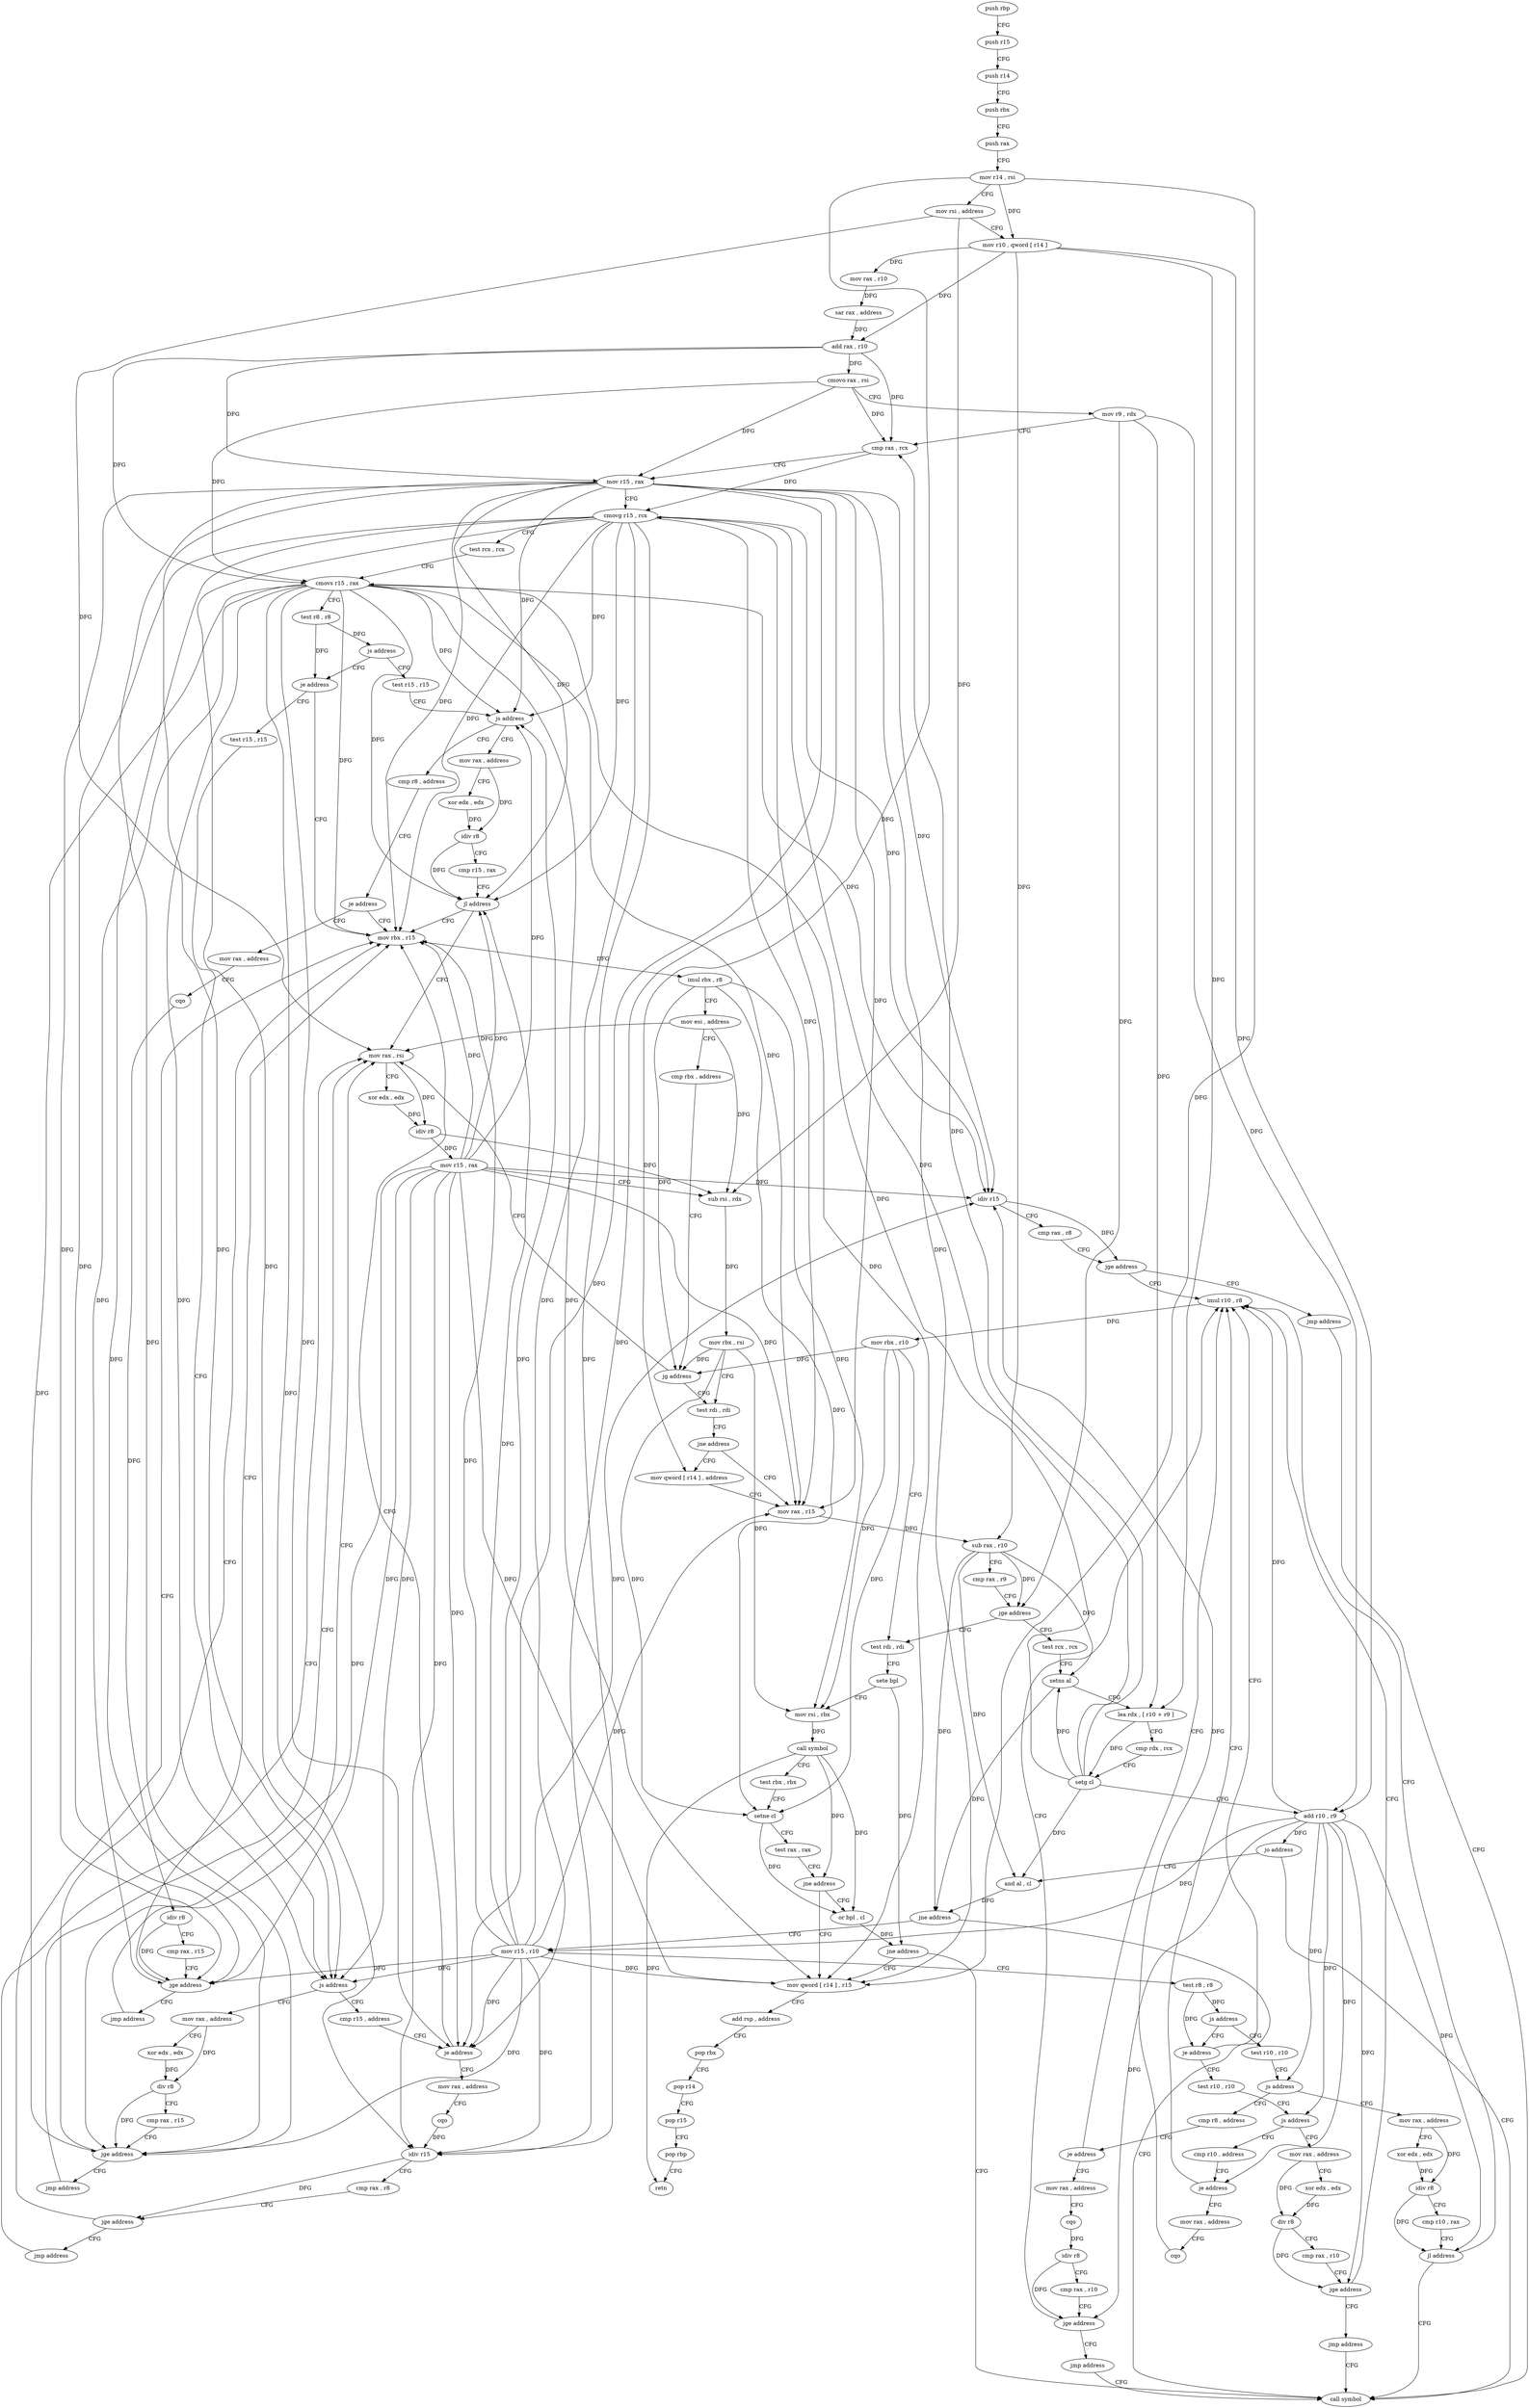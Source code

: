 digraph "func" {
"4390832" [label = "push rbp" ]
"4390833" [label = "push r15" ]
"4390835" [label = "push r14" ]
"4390837" [label = "push rbx" ]
"4390838" [label = "push rax" ]
"4390839" [label = "mov r14 , rsi" ]
"4390842" [label = "mov rsi , address" ]
"4390852" [label = "mov r10 , qword [ r14 ]" ]
"4390855" [label = "mov rax , r10" ]
"4390858" [label = "sar rax , address" ]
"4390861" [label = "add rax , r10" ]
"4390864" [label = "cmovo rax , rsi" ]
"4390868" [label = "mov r9 , rdx" ]
"4390871" [label = "cmp rax , rcx" ]
"4390874" [label = "mov r15 , rax" ]
"4390877" [label = "cmovg r15 , rcx" ]
"4390881" [label = "test rcx , rcx" ]
"4390884" [label = "cmovs r15 , rax" ]
"4390888" [label = "test r8 , r8" ]
"4390891" [label = "js address" ]
"4390922" [label = "test r15 , r15" ]
"4390893" [label = "je address" ]
"4390925" [label = "js address" ]
"4390983" [label = "mov rax , address" ]
"4390927" [label = "cmp r8 , address" ]
"4391003" [label = "mov rbx , r15" ]
"4390895" [label = "test r15 , r15" ]
"4390993" [label = "xor edx , edx" ]
"4390995" [label = "idiv r8" ]
"4390998" [label = "cmp r15 , rax" ]
"4391001" [label = "jl address" ]
"4391021" [label = "mov rax , rsi" ]
"4390931" [label = "je address" ]
"4390933" [label = "mov rax , address" ]
"4391006" [label = "imul rbx , r8" ]
"4391010" [label = "mov esi , address" ]
"4391015" [label = "cmp rbx , address" ]
"4391019" [label = "jg address" ]
"4391038" [label = "test rdi , rdi" ]
"4390898" [label = "js address" ]
"4390955" [label = "cmp r15 , address" ]
"4390900" [label = "mov rax , address" ]
"4391024" [label = "xor edx , edx" ]
"4391026" [label = "idiv r8" ]
"4391029" [label = "mov r15 , rax" ]
"4391032" [label = "sub rsi , rdx" ]
"4391035" [label = "mov rbx , rsi" ]
"4390943" [label = "cqo" ]
"4390945" [label = "idiv r8" ]
"4390948" [label = "cmp rax , r15" ]
"4390951" [label = "jge address" ]
"4390953" [label = "jmp address" ]
"4391041" [label = "jne address" ]
"4391050" [label = "mov rax , r15" ]
"4391043" [label = "mov qword [ r14 ] , address" ]
"4390959" [label = "je address" ]
"4390961" [label = "mov rax , address" ]
"4390910" [label = "xor edx , edx" ]
"4390912" [label = "div r8" ]
"4390915" [label = "cmp rax , r15" ]
"4390918" [label = "jge address" ]
"4390920" [label = "jmp address" ]
"4391053" [label = "sub rax , r10" ]
"4391056" [label = "cmp rax , r9" ]
"4391059" [label = "jge address" ]
"4391226" [label = "test rdi , rdi" ]
"4391065" [label = "test rcx , rcx" ]
"4390971" [label = "cqo" ]
"4390973" [label = "idiv r15" ]
"4390976" [label = "cmp rax , r8" ]
"4390979" [label = "jge address" ]
"4390981" [label = "jmp address" ]
"4391229" [label = "sete bpl" ]
"4391233" [label = "mov rsi , rbx" ]
"4391236" [label = "call symbol" ]
"4391241" [label = "test rbx , rbx" ]
"4391244" [label = "setne cl" ]
"4391247" [label = "test rax , rax" ]
"4391250" [label = "jne address" ]
"4391257" [label = "mov qword [ r14 ] , r15" ]
"4391252" [label = "or bpl , cl" ]
"4391068" [label = "setns al" ]
"4391071" [label = "lea rdx , [ r10 + r9 ]" ]
"4391075" [label = "cmp rdx , rcx" ]
"4391078" [label = "setg cl" ]
"4391081" [label = "add r10 , r9" ]
"4391084" [label = "jo address" ]
"4391271" [label = "call symbol" ]
"4391090" [label = "and al , cl" ]
"4391260" [label = "add rsp , address" ]
"4391264" [label = "pop rbx" ]
"4391265" [label = "pop r14" ]
"4391267" [label = "pop r15" ]
"4391269" [label = "pop rbp" ]
"4391270" [label = "retn" ]
"4391255" [label = "jne address" ]
"4391092" [label = "jne address" ]
"4391098" [label = "mov r15 , r10" ]
"4391101" [label = "test r8 , r8" ]
"4391104" [label = "js address" ]
"4391138" [label = "test r10 , r10" ]
"4391106" [label = "je address" ]
"4391141" [label = "js address" ]
"4391199" [label = "mov rax , address" ]
"4391143" [label = "cmp r8 , address" ]
"4391219" [label = "imul r10 , r8" ]
"4391108" [label = "test r10 , r10" ]
"4391209" [label = "xor edx , edx" ]
"4391211" [label = "idiv r8" ]
"4391214" [label = "cmp r10 , rax" ]
"4391217" [label = "jl address" ]
"4391147" [label = "je address" ]
"4391149" [label = "mov rax , address" ]
"4391223" [label = "mov rbx , r10" ]
"4391111" [label = "js address" ]
"4391171" [label = "cmp r10 , address" ]
"4391113" [label = "mov rax , address" ]
"4391159" [label = "cqo" ]
"4391161" [label = "idiv r8" ]
"4391164" [label = "cmp rax , r10" ]
"4391167" [label = "jge address" ]
"4391169" [label = "jmp address" ]
"4391175" [label = "je address" ]
"4391177" [label = "mov rax , address" ]
"4391123" [label = "xor edx , edx" ]
"4391125" [label = "div r8" ]
"4391128" [label = "cmp rax , r10" ]
"4391131" [label = "jge address" ]
"4391133" [label = "jmp address" ]
"4391187" [label = "cqo" ]
"4391189" [label = "idiv r15" ]
"4391192" [label = "cmp rax , r8" ]
"4391195" [label = "jge address" ]
"4391197" [label = "jmp address" ]
"4390832" -> "4390833" [ label = "CFG" ]
"4390833" -> "4390835" [ label = "CFG" ]
"4390835" -> "4390837" [ label = "CFG" ]
"4390837" -> "4390838" [ label = "CFG" ]
"4390838" -> "4390839" [ label = "CFG" ]
"4390839" -> "4390842" [ label = "CFG" ]
"4390839" -> "4390852" [ label = "DFG" ]
"4390839" -> "4391043" [ label = "DFG" ]
"4390839" -> "4391257" [ label = "DFG" ]
"4390842" -> "4390852" [ label = "CFG" ]
"4390842" -> "4391021" [ label = "DFG" ]
"4390842" -> "4391032" [ label = "DFG" ]
"4390852" -> "4390855" [ label = "DFG" ]
"4390852" -> "4390861" [ label = "DFG" ]
"4390852" -> "4391053" [ label = "DFG" ]
"4390852" -> "4391071" [ label = "DFG" ]
"4390852" -> "4391081" [ label = "DFG" ]
"4390855" -> "4390858" [ label = "DFG" ]
"4390858" -> "4390861" [ label = "DFG" ]
"4390861" -> "4390864" [ label = "DFG" ]
"4390861" -> "4390871" [ label = "DFG" ]
"4390861" -> "4390874" [ label = "DFG" ]
"4390861" -> "4390884" [ label = "DFG" ]
"4390864" -> "4390868" [ label = "CFG" ]
"4390864" -> "4390871" [ label = "DFG" ]
"4390864" -> "4390874" [ label = "DFG" ]
"4390864" -> "4390884" [ label = "DFG" ]
"4390868" -> "4390871" [ label = "CFG" ]
"4390868" -> "4391059" [ label = "DFG" ]
"4390868" -> "4391071" [ label = "DFG" ]
"4390868" -> "4391081" [ label = "DFG" ]
"4390871" -> "4390874" [ label = "CFG" ]
"4390871" -> "4390877" [ label = "DFG" ]
"4390874" -> "4390877" [ label = "CFG" ]
"4390874" -> "4390925" [ label = "DFG" ]
"4390874" -> "4391001" [ label = "DFG" ]
"4390874" -> "4391003" [ label = "DFG" ]
"4390874" -> "4390898" [ label = "DFG" ]
"4390874" -> "4390951" [ label = "DFG" ]
"4390874" -> "4390959" [ label = "DFG" ]
"4390874" -> "4390918" [ label = "DFG" ]
"4390874" -> "4391050" [ label = "DFG" ]
"4390874" -> "4390973" [ label = "DFG" ]
"4390874" -> "4391257" [ label = "DFG" ]
"4390874" -> "4391189" [ label = "DFG" ]
"4390877" -> "4390881" [ label = "CFG" ]
"4390877" -> "4390925" [ label = "DFG" ]
"4390877" -> "4391001" [ label = "DFG" ]
"4390877" -> "4391003" [ label = "DFG" ]
"4390877" -> "4390898" [ label = "DFG" ]
"4390877" -> "4390951" [ label = "DFG" ]
"4390877" -> "4390959" [ label = "DFG" ]
"4390877" -> "4390918" [ label = "DFG" ]
"4390877" -> "4391050" [ label = "DFG" ]
"4390877" -> "4390973" [ label = "DFG" ]
"4390877" -> "4391257" [ label = "DFG" ]
"4390877" -> "4391189" [ label = "DFG" ]
"4390881" -> "4390884" [ label = "CFG" ]
"4390884" -> "4390888" [ label = "CFG" ]
"4390884" -> "4390925" [ label = "DFG" ]
"4390884" -> "4391001" [ label = "DFG" ]
"4390884" -> "4391003" [ label = "DFG" ]
"4390884" -> "4390898" [ label = "DFG" ]
"4390884" -> "4390951" [ label = "DFG" ]
"4390884" -> "4390959" [ label = "DFG" ]
"4390884" -> "4390918" [ label = "DFG" ]
"4390884" -> "4391050" [ label = "DFG" ]
"4390884" -> "4390973" [ label = "DFG" ]
"4390884" -> "4391257" [ label = "DFG" ]
"4390884" -> "4391189" [ label = "DFG" ]
"4390888" -> "4390891" [ label = "DFG" ]
"4390888" -> "4390893" [ label = "DFG" ]
"4390891" -> "4390922" [ label = "CFG" ]
"4390891" -> "4390893" [ label = "CFG" ]
"4390922" -> "4390925" [ label = "CFG" ]
"4390893" -> "4391003" [ label = "CFG" ]
"4390893" -> "4390895" [ label = "CFG" ]
"4390925" -> "4390983" [ label = "CFG" ]
"4390925" -> "4390927" [ label = "CFG" ]
"4390983" -> "4390993" [ label = "CFG" ]
"4390983" -> "4390995" [ label = "DFG" ]
"4390927" -> "4390931" [ label = "CFG" ]
"4391003" -> "4391006" [ label = "DFG" ]
"4390895" -> "4390898" [ label = "CFG" ]
"4390993" -> "4390995" [ label = "DFG" ]
"4390995" -> "4390998" [ label = "CFG" ]
"4390995" -> "4391001" [ label = "DFG" ]
"4390998" -> "4391001" [ label = "CFG" ]
"4391001" -> "4391021" [ label = "CFG" ]
"4391001" -> "4391003" [ label = "CFG" ]
"4391021" -> "4391024" [ label = "CFG" ]
"4391021" -> "4391026" [ label = "DFG" ]
"4390931" -> "4391003" [ label = "CFG" ]
"4390931" -> "4390933" [ label = "CFG" ]
"4390933" -> "4390943" [ label = "CFG" ]
"4391006" -> "4391010" [ label = "CFG" ]
"4391006" -> "4391019" [ label = "DFG" ]
"4391006" -> "4391233" [ label = "DFG" ]
"4391006" -> "4391244" [ label = "DFG" ]
"4391010" -> "4391015" [ label = "CFG" ]
"4391010" -> "4391021" [ label = "DFG" ]
"4391010" -> "4391032" [ label = "DFG" ]
"4391015" -> "4391019" [ label = "CFG" ]
"4391019" -> "4391038" [ label = "CFG" ]
"4391019" -> "4391021" [ label = "CFG" ]
"4391038" -> "4391041" [ label = "CFG" ]
"4390898" -> "4390955" [ label = "CFG" ]
"4390898" -> "4390900" [ label = "CFG" ]
"4390955" -> "4390959" [ label = "CFG" ]
"4390900" -> "4390910" [ label = "CFG" ]
"4390900" -> "4390912" [ label = "DFG" ]
"4391024" -> "4391026" [ label = "DFG" ]
"4391026" -> "4391029" [ label = "DFG" ]
"4391026" -> "4391032" [ label = "DFG" ]
"4391029" -> "4391032" [ label = "CFG" ]
"4391029" -> "4390925" [ label = "DFG" ]
"4391029" -> "4391003" [ label = "DFG" ]
"4391029" -> "4390898" [ label = "DFG" ]
"4391029" -> "4391001" [ label = "DFG" ]
"4391029" -> "4390951" [ label = "DFG" ]
"4391029" -> "4390959" [ label = "DFG" ]
"4391029" -> "4390918" [ label = "DFG" ]
"4391029" -> "4391050" [ label = "DFG" ]
"4391029" -> "4390973" [ label = "DFG" ]
"4391029" -> "4391257" [ label = "DFG" ]
"4391029" -> "4391189" [ label = "DFG" ]
"4391032" -> "4391035" [ label = "DFG" ]
"4391035" -> "4391038" [ label = "CFG" ]
"4391035" -> "4391019" [ label = "DFG" ]
"4391035" -> "4391233" [ label = "DFG" ]
"4391035" -> "4391244" [ label = "DFG" ]
"4390943" -> "4390945" [ label = "DFG" ]
"4390945" -> "4390948" [ label = "CFG" ]
"4390945" -> "4390951" [ label = "DFG" ]
"4390948" -> "4390951" [ label = "CFG" ]
"4390951" -> "4391003" [ label = "CFG" ]
"4390951" -> "4390953" [ label = "CFG" ]
"4390953" -> "4391021" [ label = "CFG" ]
"4391041" -> "4391050" [ label = "CFG" ]
"4391041" -> "4391043" [ label = "CFG" ]
"4391050" -> "4391053" [ label = "DFG" ]
"4391043" -> "4391050" [ label = "CFG" ]
"4390959" -> "4391003" [ label = "CFG" ]
"4390959" -> "4390961" [ label = "CFG" ]
"4390961" -> "4390971" [ label = "CFG" ]
"4390910" -> "4390912" [ label = "DFG" ]
"4390912" -> "4390915" [ label = "CFG" ]
"4390912" -> "4390918" [ label = "DFG" ]
"4390915" -> "4390918" [ label = "CFG" ]
"4390918" -> "4391003" [ label = "CFG" ]
"4390918" -> "4390920" [ label = "CFG" ]
"4390920" -> "4391021" [ label = "CFG" ]
"4391053" -> "4391056" [ label = "CFG" ]
"4391053" -> "4391059" [ label = "DFG" ]
"4391053" -> "4391068" [ label = "DFG" ]
"4391053" -> "4391090" [ label = "DFG" ]
"4391053" -> "4391092" [ label = "DFG" ]
"4391056" -> "4391059" [ label = "CFG" ]
"4391059" -> "4391226" [ label = "CFG" ]
"4391059" -> "4391065" [ label = "CFG" ]
"4391226" -> "4391229" [ label = "CFG" ]
"4391065" -> "4391068" [ label = "CFG" ]
"4390971" -> "4390973" [ label = "DFG" ]
"4390973" -> "4390976" [ label = "CFG" ]
"4390973" -> "4390979" [ label = "DFG" ]
"4390976" -> "4390979" [ label = "CFG" ]
"4390979" -> "4391003" [ label = "CFG" ]
"4390979" -> "4390981" [ label = "CFG" ]
"4390981" -> "4391021" [ label = "CFG" ]
"4391229" -> "4391233" [ label = "CFG" ]
"4391229" -> "4391255" [ label = "DFG" ]
"4391233" -> "4391236" [ label = "DFG" ]
"4391236" -> "4391241" [ label = "CFG" ]
"4391236" -> "4391250" [ label = "DFG" ]
"4391236" -> "4391270" [ label = "DFG" ]
"4391236" -> "4391252" [ label = "DFG" ]
"4391241" -> "4391244" [ label = "CFG" ]
"4391244" -> "4391247" [ label = "CFG" ]
"4391244" -> "4391252" [ label = "DFG" ]
"4391247" -> "4391250" [ label = "CFG" ]
"4391250" -> "4391257" [ label = "CFG" ]
"4391250" -> "4391252" [ label = "CFG" ]
"4391257" -> "4391260" [ label = "CFG" ]
"4391252" -> "4391255" [ label = "DFG" ]
"4391068" -> "4391071" [ label = "CFG" ]
"4391068" -> "4391092" [ label = "DFG" ]
"4391071" -> "4391075" [ label = "CFG" ]
"4391071" -> "4391078" [ label = "DFG" ]
"4391075" -> "4391078" [ label = "CFG" ]
"4391078" -> "4391081" [ label = "CFG" ]
"4391078" -> "4390871" [ label = "DFG" ]
"4391078" -> "4390877" [ label = "DFG" ]
"4391078" -> "4390884" [ label = "DFG" ]
"4391078" -> "4391068" [ label = "DFG" ]
"4391078" -> "4391090" [ label = "DFG" ]
"4391081" -> "4391084" [ label = "DFG" ]
"4391081" -> "4391098" [ label = "DFG" ]
"4391081" -> "4391141" [ label = "DFG" ]
"4391081" -> "4391217" [ label = "DFG" ]
"4391081" -> "4391219" [ label = "DFG" ]
"4391081" -> "4391111" [ label = "DFG" ]
"4391081" -> "4391167" [ label = "DFG" ]
"4391081" -> "4391175" [ label = "DFG" ]
"4391081" -> "4391131" [ label = "DFG" ]
"4391084" -> "4391271" [ label = "CFG" ]
"4391084" -> "4391090" [ label = "CFG" ]
"4391090" -> "4391092" [ label = "DFG" ]
"4391260" -> "4391264" [ label = "CFG" ]
"4391264" -> "4391265" [ label = "CFG" ]
"4391265" -> "4391267" [ label = "CFG" ]
"4391267" -> "4391269" [ label = "CFG" ]
"4391269" -> "4391270" [ label = "CFG" ]
"4391255" -> "4391271" [ label = "CFG" ]
"4391255" -> "4391257" [ label = "CFG" ]
"4391092" -> "4391271" [ label = "CFG" ]
"4391092" -> "4391098" [ label = "CFG" ]
"4391098" -> "4391101" [ label = "CFG" ]
"4391098" -> "4390925" [ label = "DFG" ]
"4391098" -> "4391003" [ label = "DFG" ]
"4391098" -> "4390898" [ label = "DFG" ]
"4391098" -> "4390951" [ label = "DFG" ]
"4391098" -> "4390959" [ label = "DFG" ]
"4391098" -> "4390918" [ label = "DFG" ]
"4391098" -> "4391050" [ label = "DFG" ]
"4391098" -> "4390973" [ label = "DFG" ]
"4391098" -> "4391257" [ label = "DFG" ]
"4391098" -> "4391001" [ label = "DFG" ]
"4391098" -> "4391189" [ label = "DFG" ]
"4391101" -> "4391104" [ label = "DFG" ]
"4391101" -> "4391106" [ label = "DFG" ]
"4391104" -> "4391138" [ label = "CFG" ]
"4391104" -> "4391106" [ label = "CFG" ]
"4391138" -> "4391141" [ label = "CFG" ]
"4391106" -> "4391219" [ label = "CFG" ]
"4391106" -> "4391108" [ label = "CFG" ]
"4391141" -> "4391199" [ label = "CFG" ]
"4391141" -> "4391143" [ label = "CFG" ]
"4391199" -> "4391209" [ label = "CFG" ]
"4391199" -> "4391211" [ label = "DFG" ]
"4391143" -> "4391147" [ label = "CFG" ]
"4391219" -> "4391223" [ label = "DFG" ]
"4391108" -> "4391111" [ label = "CFG" ]
"4391209" -> "4391211" [ label = "DFG" ]
"4391211" -> "4391214" [ label = "CFG" ]
"4391211" -> "4391217" [ label = "DFG" ]
"4391214" -> "4391217" [ label = "CFG" ]
"4391217" -> "4391271" [ label = "CFG" ]
"4391217" -> "4391219" [ label = "CFG" ]
"4391147" -> "4391219" [ label = "CFG" ]
"4391147" -> "4391149" [ label = "CFG" ]
"4391149" -> "4391159" [ label = "CFG" ]
"4391223" -> "4391226" [ label = "CFG" ]
"4391223" -> "4391019" [ label = "DFG" ]
"4391223" -> "4391233" [ label = "DFG" ]
"4391223" -> "4391244" [ label = "DFG" ]
"4391111" -> "4391171" [ label = "CFG" ]
"4391111" -> "4391113" [ label = "CFG" ]
"4391171" -> "4391175" [ label = "CFG" ]
"4391113" -> "4391123" [ label = "CFG" ]
"4391113" -> "4391125" [ label = "DFG" ]
"4391159" -> "4391161" [ label = "DFG" ]
"4391161" -> "4391164" [ label = "CFG" ]
"4391161" -> "4391167" [ label = "DFG" ]
"4391164" -> "4391167" [ label = "CFG" ]
"4391167" -> "4391219" [ label = "CFG" ]
"4391167" -> "4391169" [ label = "CFG" ]
"4391169" -> "4391271" [ label = "CFG" ]
"4391175" -> "4391219" [ label = "CFG" ]
"4391175" -> "4391177" [ label = "CFG" ]
"4391177" -> "4391187" [ label = "CFG" ]
"4391123" -> "4391125" [ label = "DFG" ]
"4391125" -> "4391128" [ label = "CFG" ]
"4391125" -> "4391131" [ label = "DFG" ]
"4391128" -> "4391131" [ label = "CFG" ]
"4391131" -> "4391219" [ label = "CFG" ]
"4391131" -> "4391133" [ label = "CFG" ]
"4391133" -> "4391271" [ label = "CFG" ]
"4391187" -> "4391189" [ label = "DFG" ]
"4391189" -> "4391192" [ label = "CFG" ]
"4391189" -> "4391195" [ label = "DFG" ]
"4391192" -> "4391195" [ label = "CFG" ]
"4391195" -> "4391219" [ label = "CFG" ]
"4391195" -> "4391197" [ label = "CFG" ]
"4391197" -> "4391271" [ label = "CFG" ]
}
